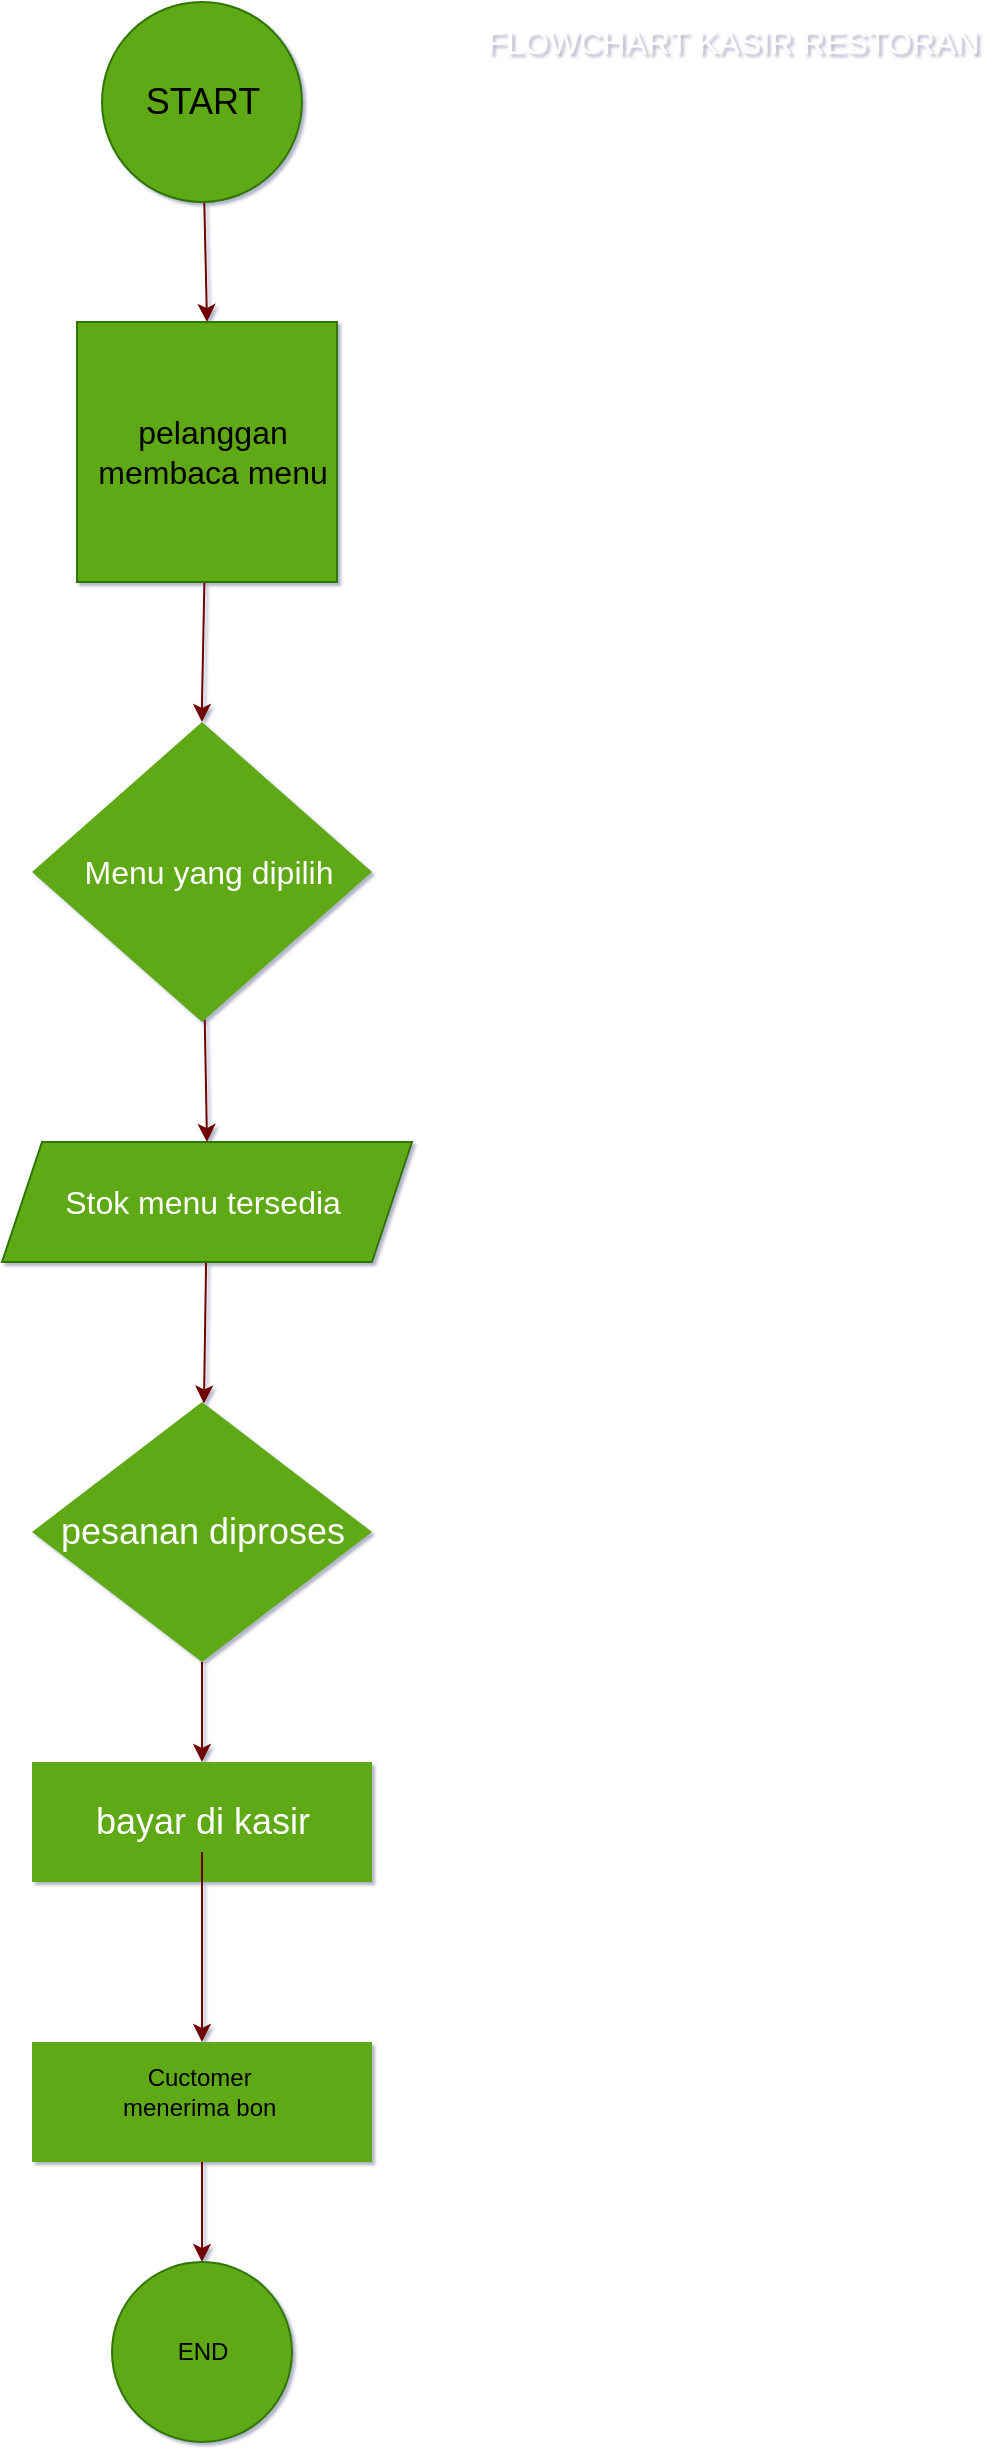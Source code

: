 <mxfile>
    <diagram id="JZVWtDGEoDPltFa3bWQh" name="Page-1">
        <mxGraphModel dx="923" dy="328" grid="1" gridSize="10" guides="1" tooltips="1" connect="1" arrows="1" fold="1" page="1" pageScale="1" pageWidth="850" pageHeight="1400" math="0" shadow="1">
            <root>
                <mxCell id="0"/>
                <mxCell id="1" parent="0"/>
                <mxCell id="7" style="edgeStyle=none;html=1;entryX=0.5;entryY=0;entryDx=0;entryDy=0;fillColor=#a20025;strokeColor=#6F0000;" parent="1" source="2" target="5" edge="1">
                    <mxGeometry relative="1" as="geometry"/>
                </mxCell>
                <mxCell id="2" value="" style="ellipse;whiteSpace=wrap;html=1;aspect=fixed;fillColor=#60a917;fontColor=#ffffff;strokeColor=#2D7600;" parent="1" vertex="1">
                    <mxGeometry x="230" width="100" height="100" as="geometry"/>
                </mxCell>
                <mxCell id="3" value="&lt;font style=&quot;font-size: 18px&quot;&gt;START&lt;/font&gt;" style="text;html=1;resizable=0;autosize=1;align=center;verticalAlign=middle;points=[];fillColor=none;strokeColor=none;rounded=0;" parent="1" vertex="1">
                    <mxGeometry x="245" y="40" width="70" height="20" as="geometry"/>
                </mxCell>
                <mxCell id="16" style="edgeStyle=none;html=1;fontSize=18;fontColor=#FFFFFF;fillColor=#a20025;strokeColor=#6F0000;" parent="1" source="5" target="10" edge="1">
                    <mxGeometry relative="1" as="geometry">
                        <Array as="points">
                            <mxPoint x="280" y="350"/>
                        </Array>
                    </mxGeometry>
                </mxCell>
                <mxCell id="5" value="" style="whiteSpace=wrap;html=1;aspect=fixed;fillColor=#60a917;fontColor=#ffffff;strokeColor=#2D7600;" parent="1" vertex="1">
                    <mxGeometry x="217.5" y="160" width="130" height="130" as="geometry"/>
                </mxCell>
                <mxCell id="6" value="&lt;font style=&quot;font-size: 16px&quot;&gt;pelanggan &lt;br&gt;membaca menu&lt;/font&gt;" style="text;html=1;resizable=0;autosize=1;align=center;verticalAlign=middle;points=[];fillColor=none;strokeColor=none;rounded=0;" parent="1" vertex="1">
                    <mxGeometry x="220" y="205" width="130" height="40" as="geometry"/>
                </mxCell>
                <mxCell id="23" style="edgeStyle=none;html=1;fillColor=#a20025;strokeColor=#6F0000;" edge="1" parent="1" source="8" target="11">
                    <mxGeometry relative="1" as="geometry"/>
                </mxCell>
                <mxCell id="8" value="" style="shape=parallelogram;perimeter=parallelogramPerimeter;whiteSpace=wrap;html=1;fixedSize=1;fillColor=#60a917;fontColor=#ffffff;strokeColor=#2D7600;" parent="1" vertex="1">
                    <mxGeometry x="180" y="570" width="205" height="60" as="geometry"/>
                </mxCell>
                <mxCell id="9" value="&lt;font style=&quot;font-size: 16px&quot; color=&quot;#ffffff&quot;&gt;FLOWCHART KASIR RESTORAN&lt;/font&gt;" style="text;html=1;resizable=0;autosize=1;align=center;verticalAlign=middle;points=[];fillColor=none;strokeColor=none;rounded=0;strokeWidth=6;" parent="1" vertex="1">
                    <mxGeometry x="415" y="10" width="260" height="20" as="geometry"/>
                </mxCell>
                <mxCell id="18" style="edgeStyle=none;html=1;entryX=0.5;entryY=0;entryDx=0;entryDy=0;fontSize=18;fontColor=#FFFFFF;fillColor=#a20025;strokeColor=#6F0000;" parent="1" source="10" target="8" edge="1">
                    <mxGeometry relative="1" as="geometry"/>
                </mxCell>
                <mxCell id="10" value="" style="rhombus;whiteSpace=wrap;html=1;fontSize=16;fontColor=#ffffff;strokeWidth=15;fillColor=#60a917;strokeColor=none;" parent="1" vertex="1">
                    <mxGeometry x="195" y="360" width="170" height="150" as="geometry"/>
                </mxCell>
                <mxCell id="24" style="edgeStyle=none;html=1;entryX=0.5;entryY=0;entryDx=0;entryDy=0;fillColor=#a20025;strokeColor=#6F0000;" edge="1" parent="1" source="11" target="12">
                    <mxGeometry relative="1" as="geometry"/>
                </mxCell>
                <mxCell id="11" value="" style="rhombus;whiteSpace=wrap;html=1;fontSize=16;fontColor=#ffffff;strokeWidth=6;fillColor=#60a917;strokeColor=none;" parent="1" vertex="1">
                    <mxGeometry x="195" y="700" width="170" height="130" as="geometry"/>
                </mxCell>
                <mxCell id="12" value="" style="rounded=0;whiteSpace=wrap;html=1;fontSize=16;fontColor=#ffffff;strokeWidth=6;strokeColor=none;fillColor=#60a917;" parent="1" vertex="1">
                    <mxGeometry x="195" y="880" width="170" height="60" as="geometry"/>
                </mxCell>
                <mxCell id="13" value="&lt;font color=&quot;#ffffff&quot;&gt;Menu yang dipilih&lt;br&gt;&lt;/font&gt;" style="text;html=1;resizable=0;autosize=1;align=center;verticalAlign=middle;points=[];fillColor=none;strokeColor=none;rounded=0;fontSize=16;fontColor=#CC0000;" parent="1" vertex="1">
                    <mxGeometry x="212.5" y="425" width="140" height="20" as="geometry"/>
                </mxCell>
                <mxCell id="14" value="Stok menu tersedia" style="text;html=1;resizable=0;autosize=1;align=center;verticalAlign=middle;points=[];fillColor=none;strokeColor=none;rounded=0;fontSize=16;fontColor=#FFFFFF;" parent="1" vertex="1">
                    <mxGeometry x="205" y="590" width="150" height="20" as="geometry"/>
                </mxCell>
                <mxCell id="19" value="pesanan diproses" style="text;html=1;resizable=0;autosize=1;align=center;verticalAlign=middle;points=[];fillColor=none;strokeColor=none;rounded=0;fontSize=18;fontColor=#FFFFFF;" parent="1" vertex="1">
                    <mxGeometry x="200" y="750" width="160" height="30" as="geometry"/>
                </mxCell>
                <mxCell id="27" style="edgeStyle=none;html=1;entryX=0.5;entryY=0;entryDx=0;entryDy=0;fillColor=#a20025;strokeColor=#6F0000;" edge="1" parent="1" source="20" target="21">
                    <mxGeometry relative="1" as="geometry"/>
                </mxCell>
                <mxCell id="20" value="bayar di kasir" style="text;html=1;resizable=0;autosize=1;align=center;verticalAlign=middle;points=[];fillColor=none;strokeColor=none;rounded=0;fontSize=18;fontColor=#FFFFFF;" parent="1" vertex="1">
                    <mxGeometry x="220" y="895" width="120" height="30" as="geometry"/>
                </mxCell>
                <mxCell id="28" style="edgeStyle=none;html=1;entryX=0.5;entryY=0;entryDx=0;entryDy=0;fillColor=#a20025;strokeColor=#6F0000;" edge="1" parent="1" source="21" target="25">
                    <mxGeometry relative="1" as="geometry"/>
                </mxCell>
                <mxCell id="21" value="" style="rounded=0;whiteSpace=wrap;html=1;fontSize=16;fontColor=#ffffff;strokeWidth=6;strokeColor=none;fillColor=#60a917;" vertex="1" parent="1">
                    <mxGeometry x="195" y="1020" width="170" height="60" as="geometry"/>
                </mxCell>
                <mxCell id="22" value="Cuctomer&amp;nbsp;&lt;br&gt;menerima bon&amp;nbsp;" style="text;html=1;resizable=0;autosize=1;align=center;verticalAlign=middle;points=[];fillColor=none;strokeColor=none;rounded=0;" vertex="1" parent="1">
                    <mxGeometry x="230" y="1030" width="100" height="30" as="geometry"/>
                </mxCell>
                <mxCell id="25" value="" style="ellipse;whiteSpace=wrap;html=1;aspect=fixed;fillColor=#60a917;fontColor=#ffffff;strokeColor=#2D7600;" vertex="1" parent="1">
                    <mxGeometry x="235" y="1130" width="90" height="90" as="geometry"/>
                </mxCell>
                <mxCell id="26" value="END" style="text;html=1;resizable=0;autosize=1;align=center;verticalAlign=middle;points=[];fillColor=none;strokeColor=none;rounded=0;" vertex="1" parent="1">
                    <mxGeometry x="260" y="1165" width="40" height="20" as="geometry"/>
                </mxCell>
            </root>
        </mxGraphModel>
    </diagram>
</mxfile>